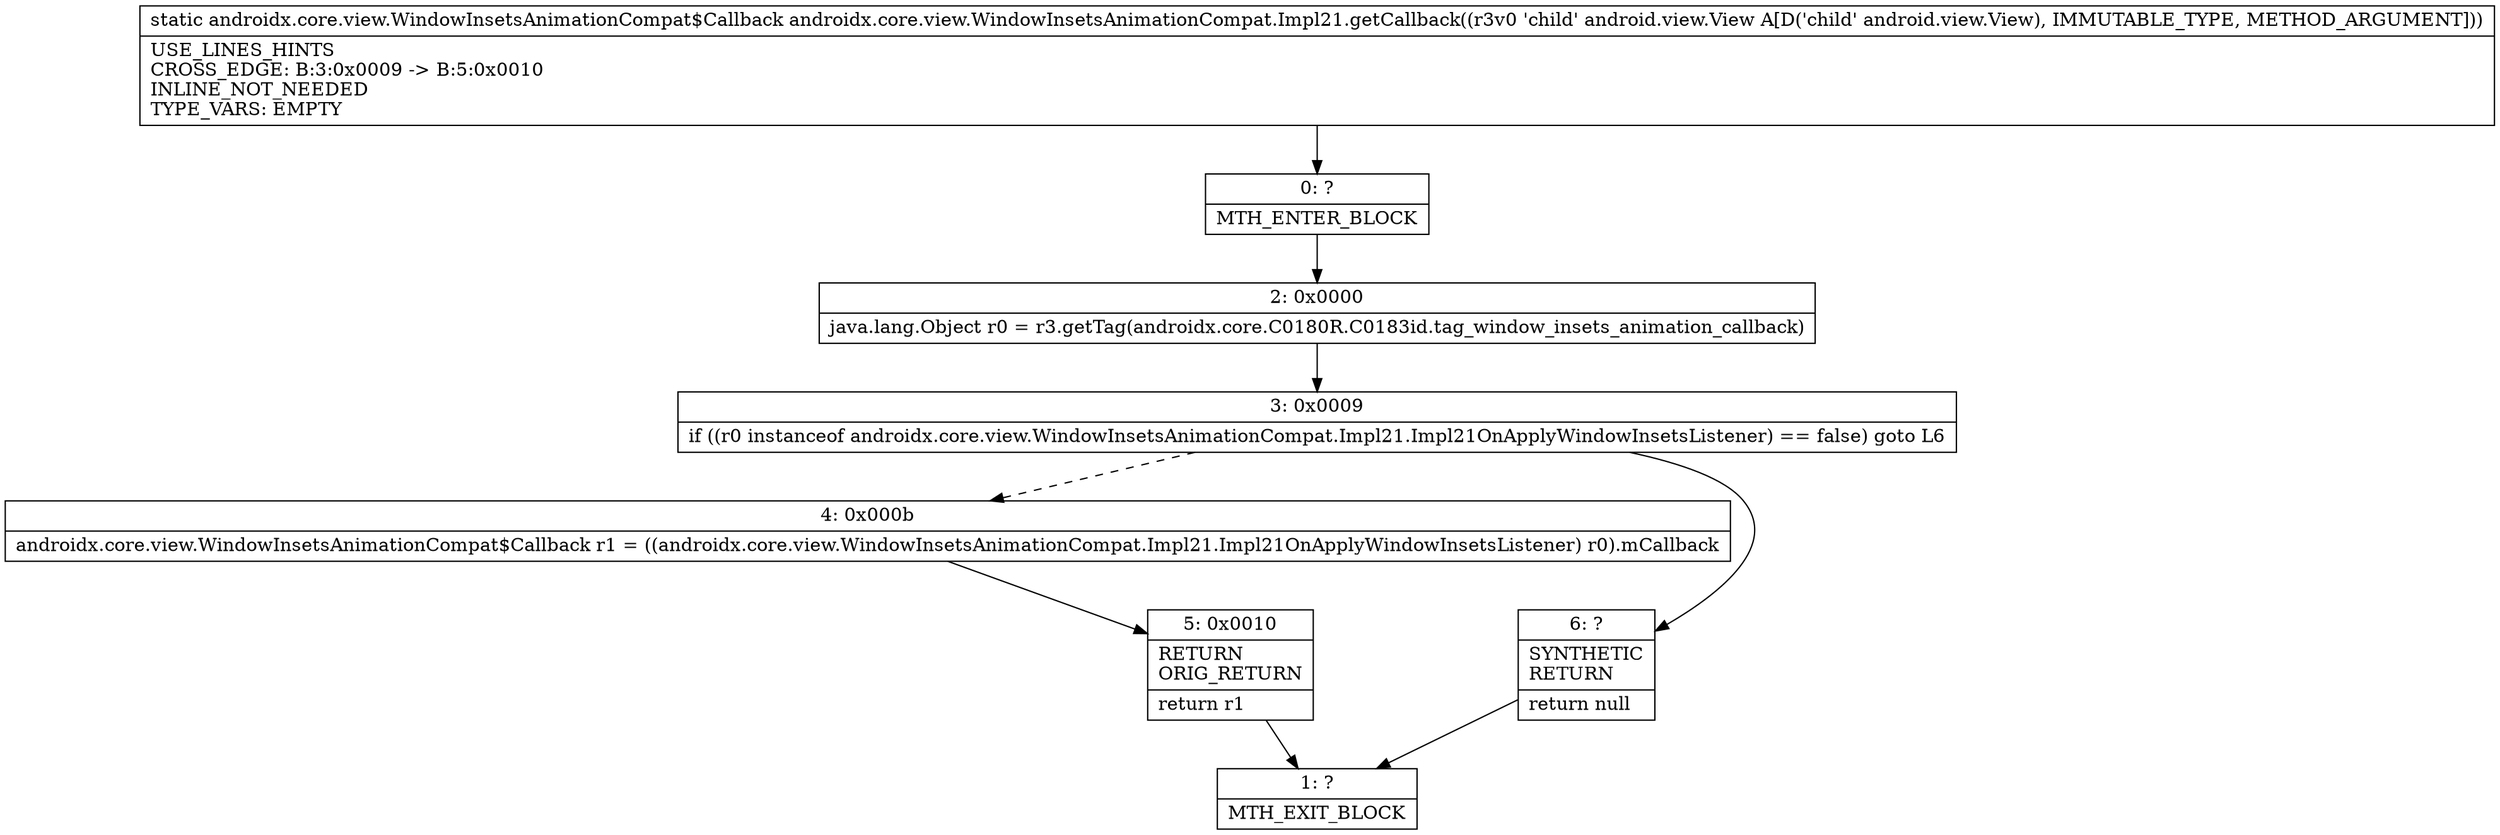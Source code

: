 digraph "CFG forandroidx.core.view.WindowInsetsAnimationCompat.Impl21.getCallback(Landroid\/view\/View;)Landroidx\/core\/view\/WindowInsetsAnimationCompat$Callback;" {
Node_0 [shape=record,label="{0\:\ ?|MTH_ENTER_BLOCK\l}"];
Node_2 [shape=record,label="{2\:\ 0x0000|java.lang.Object r0 = r3.getTag(androidx.core.C0180R.C0183id.tag_window_insets_animation_callback)\l}"];
Node_3 [shape=record,label="{3\:\ 0x0009|if ((r0 instanceof androidx.core.view.WindowInsetsAnimationCompat.Impl21.Impl21OnApplyWindowInsetsListener) == false) goto L6\l}"];
Node_4 [shape=record,label="{4\:\ 0x000b|androidx.core.view.WindowInsetsAnimationCompat$Callback r1 = ((androidx.core.view.WindowInsetsAnimationCompat.Impl21.Impl21OnApplyWindowInsetsListener) r0).mCallback\l}"];
Node_5 [shape=record,label="{5\:\ 0x0010|RETURN\lORIG_RETURN\l|return r1\l}"];
Node_1 [shape=record,label="{1\:\ ?|MTH_EXIT_BLOCK\l}"];
Node_6 [shape=record,label="{6\:\ ?|SYNTHETIC\lRETURN\l|return null\l}"];
MethodNode[shape=record,label="{static androidx.core.view.WindowInsetsAnimationCompat$Callback androidx.core.view.WindowInsetsAnimationCompat.Impl21.getCallback((r3v0 'child' android.view.View A[D('child' android.view.View), IMMUTABLE_TYPE, METHOD_ARGUMENT]))  | USE_LINES_HINTS\lCROSS_EDGE: B:3:0x0009 \-\> B:5:0x0010\lINLINE_NOT_NEEDED\lTYPE_VARS: EMPTY\l}"];
MethodNode -> Node_0;Node_0 -> Node_2;
Node_2 -> Node_3;
Node_3 -> Node_4[style=dashed];
Node_3 -> Node_6;
Node_4 -> Node_5;
Node_5 -> Node_1;
Node_6 -> Node_1;
}

